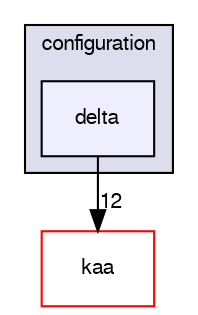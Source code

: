 digraph "/var/lib/jenkins/workspace/kaa_public/client/client-multi/client-cpp/impl/configuration/delta" {
  bgcolor=transparent;
  compound=true
  node [ fontsize="10", fontname="FreeSans"];
  edge [ labelfontsize="10", labelfontname="FreeSans"];
  subgraph clusterdir_ef278dcabae3586c770463c501a3aa6e {
    graph [ bgcolor="#ddddee", pencolor="black", label="configuration" fontname="FreeSans", fontsize="10", URL="dir_ef278dcabae3586c770463c501a3aa6e.html"]
  dir_3d1b6faf3293fce9113ccfe298e78770 [shape=box, label="delta", style="filled", fillcolor="#eeeeff", pencolor="black", URL="dir_3d1b6faf3293fce9113ccfe298e78770.html"];
  }
  dir_1ac78b1500c3fd9a977bacb448b54d1a [shape=box label="kaa" color="red" URL="dir_1ac78b1500c3fd9a977bacb448b54d1a.html"];
  dir_3d1b6faf3293fce9113ccfe298e78770->dir_1ac78b1500c3fd9a977bacb448b54d1a [headlabel="12", labeldistance=1.5 headhref="dir_000025_000040.html"];
}
